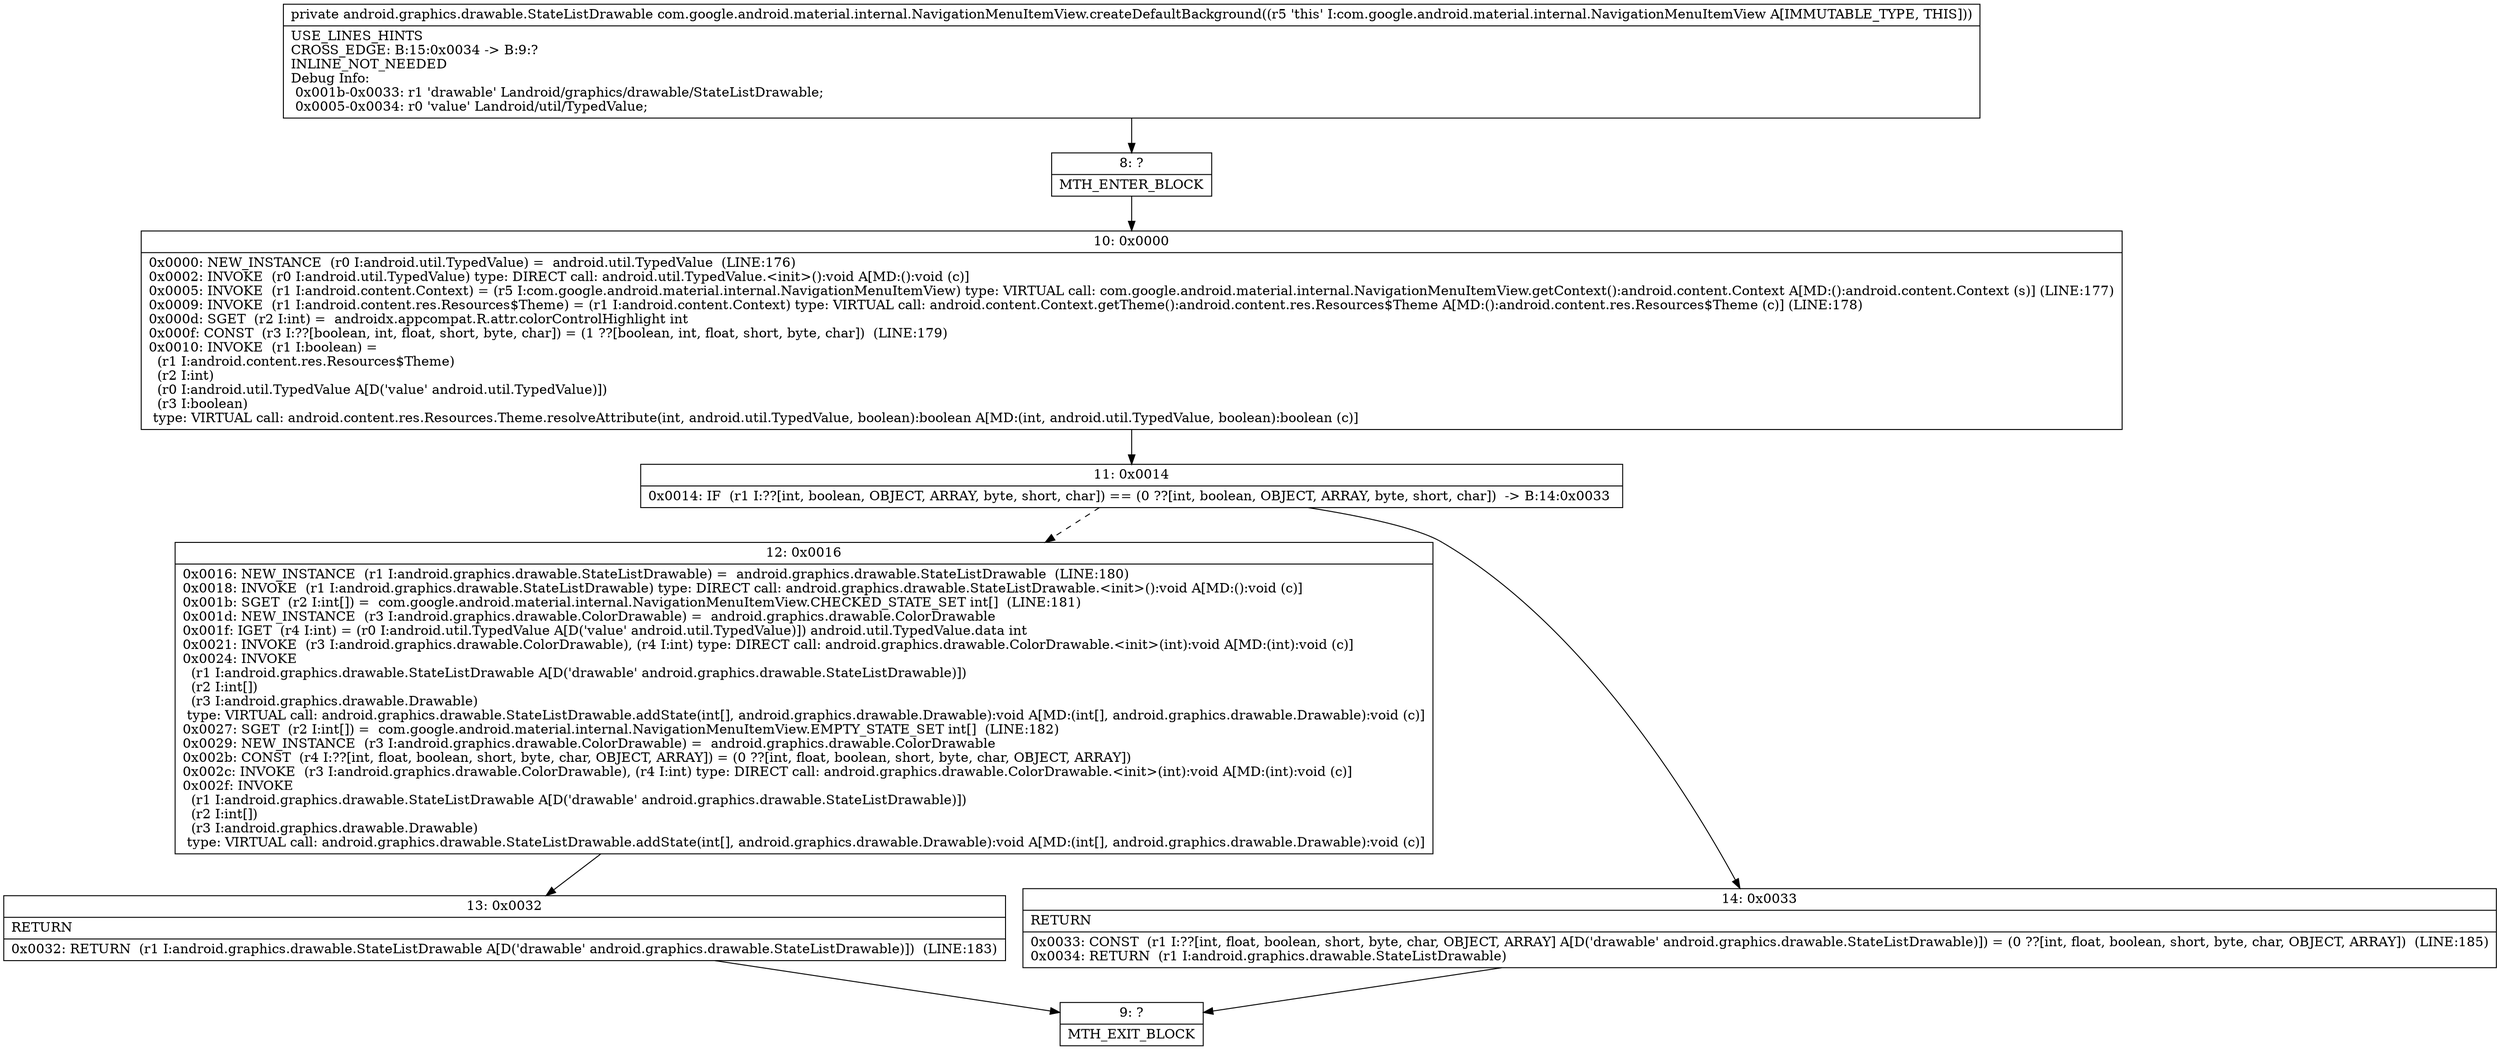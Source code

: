 digraph "CFG forcom.google.android.material.internal.NavigationMenuItemView.createDefaultBackground()Landroid\/graphics\/drawable\/StateListDrawable;" {
Node_8 [shape=record,label="{8\:\ ?|MTH_ENTER_BLOCK\l}"];
Node_10 [shape=record,label="{10\:\ 0x0000|0x0000: NEW_INSTANCE  (r0 I:android.util.TypedValue) =  android.util.TypedValue  (LINE:176)\l0x0002: INVOKE  (r0 I:android.util.TypedValue) type: DIRECT call: android.util.TypedValue.\<init\>():void A[MD:():void (c)]\l0x0005: INVOKE  (r1 I:android.content.Context) = (r5 I:com.google.android.material.internal.NavigationMenuItemView) type: VIRTUAL call: com.google.android.material.internal.NavigationMenuItemView.getContext():android.content.Context A[MD:():android.content.Context (s)] (LINE:177)\l0x0009: INVOKE  (r1 I:android.content.res.Resources$Theme) = (r1 I:android.content.Context) type: VIRTUAL call: android.content.Context.getTheme():android.content.res.Resources$Theme A[MD:():android.content.res.Resources$Theme (c)] (LINE:178)\l0x000d: SGET  (r2 I:int) =  androidx.appcompat.R.attr.colorControlHighlight int \l0x000f: CONST  (r3 I:??[boolean, int, float, short, byte, char]) = (1 ??[boolean, int, float, short, byte, char])  (LINE:179)\l0x0010: INVOKE  (r1 I:boolean) = \l  (r1 I:android.content.res.Resources$Theme)\l  (r2 I:int)\l  (r0 I:android.util.TypedValue A[D('value' android.util.TypedValue)])\l  (r3 I:boolean)\l type: VIRTUAL call: android.content.res.Resources.Theme.resolveAttribute(int, android.util.TypedValue, boolean):boolean A[MD:(int, android.util.TypedValue, boolean):boolean (c)]\l}"];
Node_11 [shape=record,label="{11\:\ 0x0014|0x0014: IF  (r1 I:??[int, boolean, OBJECT, ARRAY, byte, short, char]) == (0 ??[int, boolean, OBJECT, ARRAY, byte, short, char])  \-\> B:14:0x0033 \l}"];
Node_12 [shape=record,label="{12\:\ 0x0016|0x0016: NEW_INSTANCE  (r1 I:android.graphics.drawable.StateListDrawable) =  android.graphics.drawable.StateListDrawable  (LINE:180)\l0x0018: INVOKE  (r1 I:android.graphics.drawable.StateListDrawable) type: DIRECT call: android.graphics.drawable.StateListDrawable.\<init\>():void A[MD:():void (c)]\l0x001b: SGET  (r2 I:int[]) =  com.google.android.material.internal.NavigationMenuItemView.CHECKED_STATE_SET int[]  (LINE:181)\l0x001d: NEW_INSTANCE  (r3 I:android.graphics.drawable.ColorDrawable) =  android.graphics.drawable.ColorDrawable \l0x001f: IGET  (r4 I:int) = (r0 I:android.util.TypedValue A[D('value' android.util.TypedValue)]) android.util.TypedValue.data int \l0x0021: INVOKE  (r3 I:android.graphics.drawable.ColorDrawable), (r4 I:int) type: DIRECT call: android.graphics.drawable.ColorDrawable.\<init\>(int):void A[MD:(int):void (c)]\l0x0024: INVOKE  \l  (r1 I:android.graphics.drawable.StateListDrawable A[D('drawable' android.graphics.drawable.StateListDrawable)])\l  (r2 I:int[])\l  (r3 I:android.graphics.drawable.Drawable)\l type: VIRTUAL call: android.graphics.drawable.StateListDrawable.addState(int[], android.graphics.drawable.Drawable):void A[MD:(int[], android.graphics.drawable.Drawable):void (c)]\l0x0027: SGET  (r2 I:int[]) =  com.google.android.material.internal.NavigationMenuItemView.EMPTY_STATE_SET int[]  (LINE:182)\l0x0029: NEW_INSTANCE  (r3 I:android.graphics.drawable.ColorDrawable) =  android.graphics.drawable.ColorDrawable \l0x002b: CONST  (r4 I:??[int, float, boolean, short, byte, char, OBJECT, ARRAY]) = (0 ??[int, float, boolean, short, byte, char, OBJECT, ARRAY]) \l0x002c: INVOKE  (r3 I:android.graphics.drawable.ColorDrawable), (r4 I:int) type: DIRECT call: android.graphics.drawable.ColorDrawable.\<init\>(int):void A[MD:(int):void (c)]\l0x002f: INVOKE  \l  (r1 I:android.graphics.drawable.StateListDrawable A[D('drawable' android.graphics.drawable.StateListDrawable)])\l  (r2 I:int[])\l  (r3 I:android.graphics.drawable.Drawable)\l type: VIRTUAL call: android.graphics.drawable.StateListDrawable.addState(int[], android.graphics.drawable.Drawable):void A[MD:(int[], android.graphics.drawable.Drawable):void (c)]\l}"];
Node_13 [shape=record,label="{13\:\ 0x0032|RETURN\l|0x0032: RETURN  (r1 I:android.graphics.drawable.StateListDrawable A[D('drawable' android.graphics.drawable.StateListDrawable)])  (LINE:183)\l}"];
Node_9 [shape=record,label="{9\:\ ?|MTH_EXIT_BLOCK\l}"];
Node_14 [shape=record,label="{14\:\ 0x0033|RETURN\l|0x0033: CONST  (r1 I:??[int, float, boolean, short, byte, char, OBJECT, ARRAY] A[D('drawable' android.graphics.drawable.StateListDrawable)]) = (0 ??[int, float, boolean, short, byte, char, OBJECT, ARRAY])  (LINE:185)\l0x0034: RETURN  (r1 I:android.graphics.drawable.StateListDrawable) \l}"];
MethodNode[shape=record,label="{private android.graphics.drawable.StateListDrawable com.google.android.material.internal.NavigationMenuItemView.createDefaultBackground((r5 'this' I:com.google.android.material.internal.NavigationMenuItemView A[IMMUTABLE_TYPE, THIS]))  | USE_LINES_HINTS\lCROSS_EDGE: B:15:0x0034 \-\> B:9:?\lINLINE_NOT_NEEDED\lDebug Info:\l  0x001b\-0x0033: r1 'drawable' Landroid\/graphics\/drawable\/StateListDrawable;\l  0x0005\-0x0034: r0 'value' Landroid\/util\/TypedValue;\l}"];
MethodNode -> Node_8;Node_8 -> Node_10;
Node_10 -> Node_11;
Node_11 -> Node_12[style=dashed];
Node_11 -> Node_14;
Node_12 -> Node_13;
Node_13 -> Node_9;
Node_14 -> Node_9;
}


